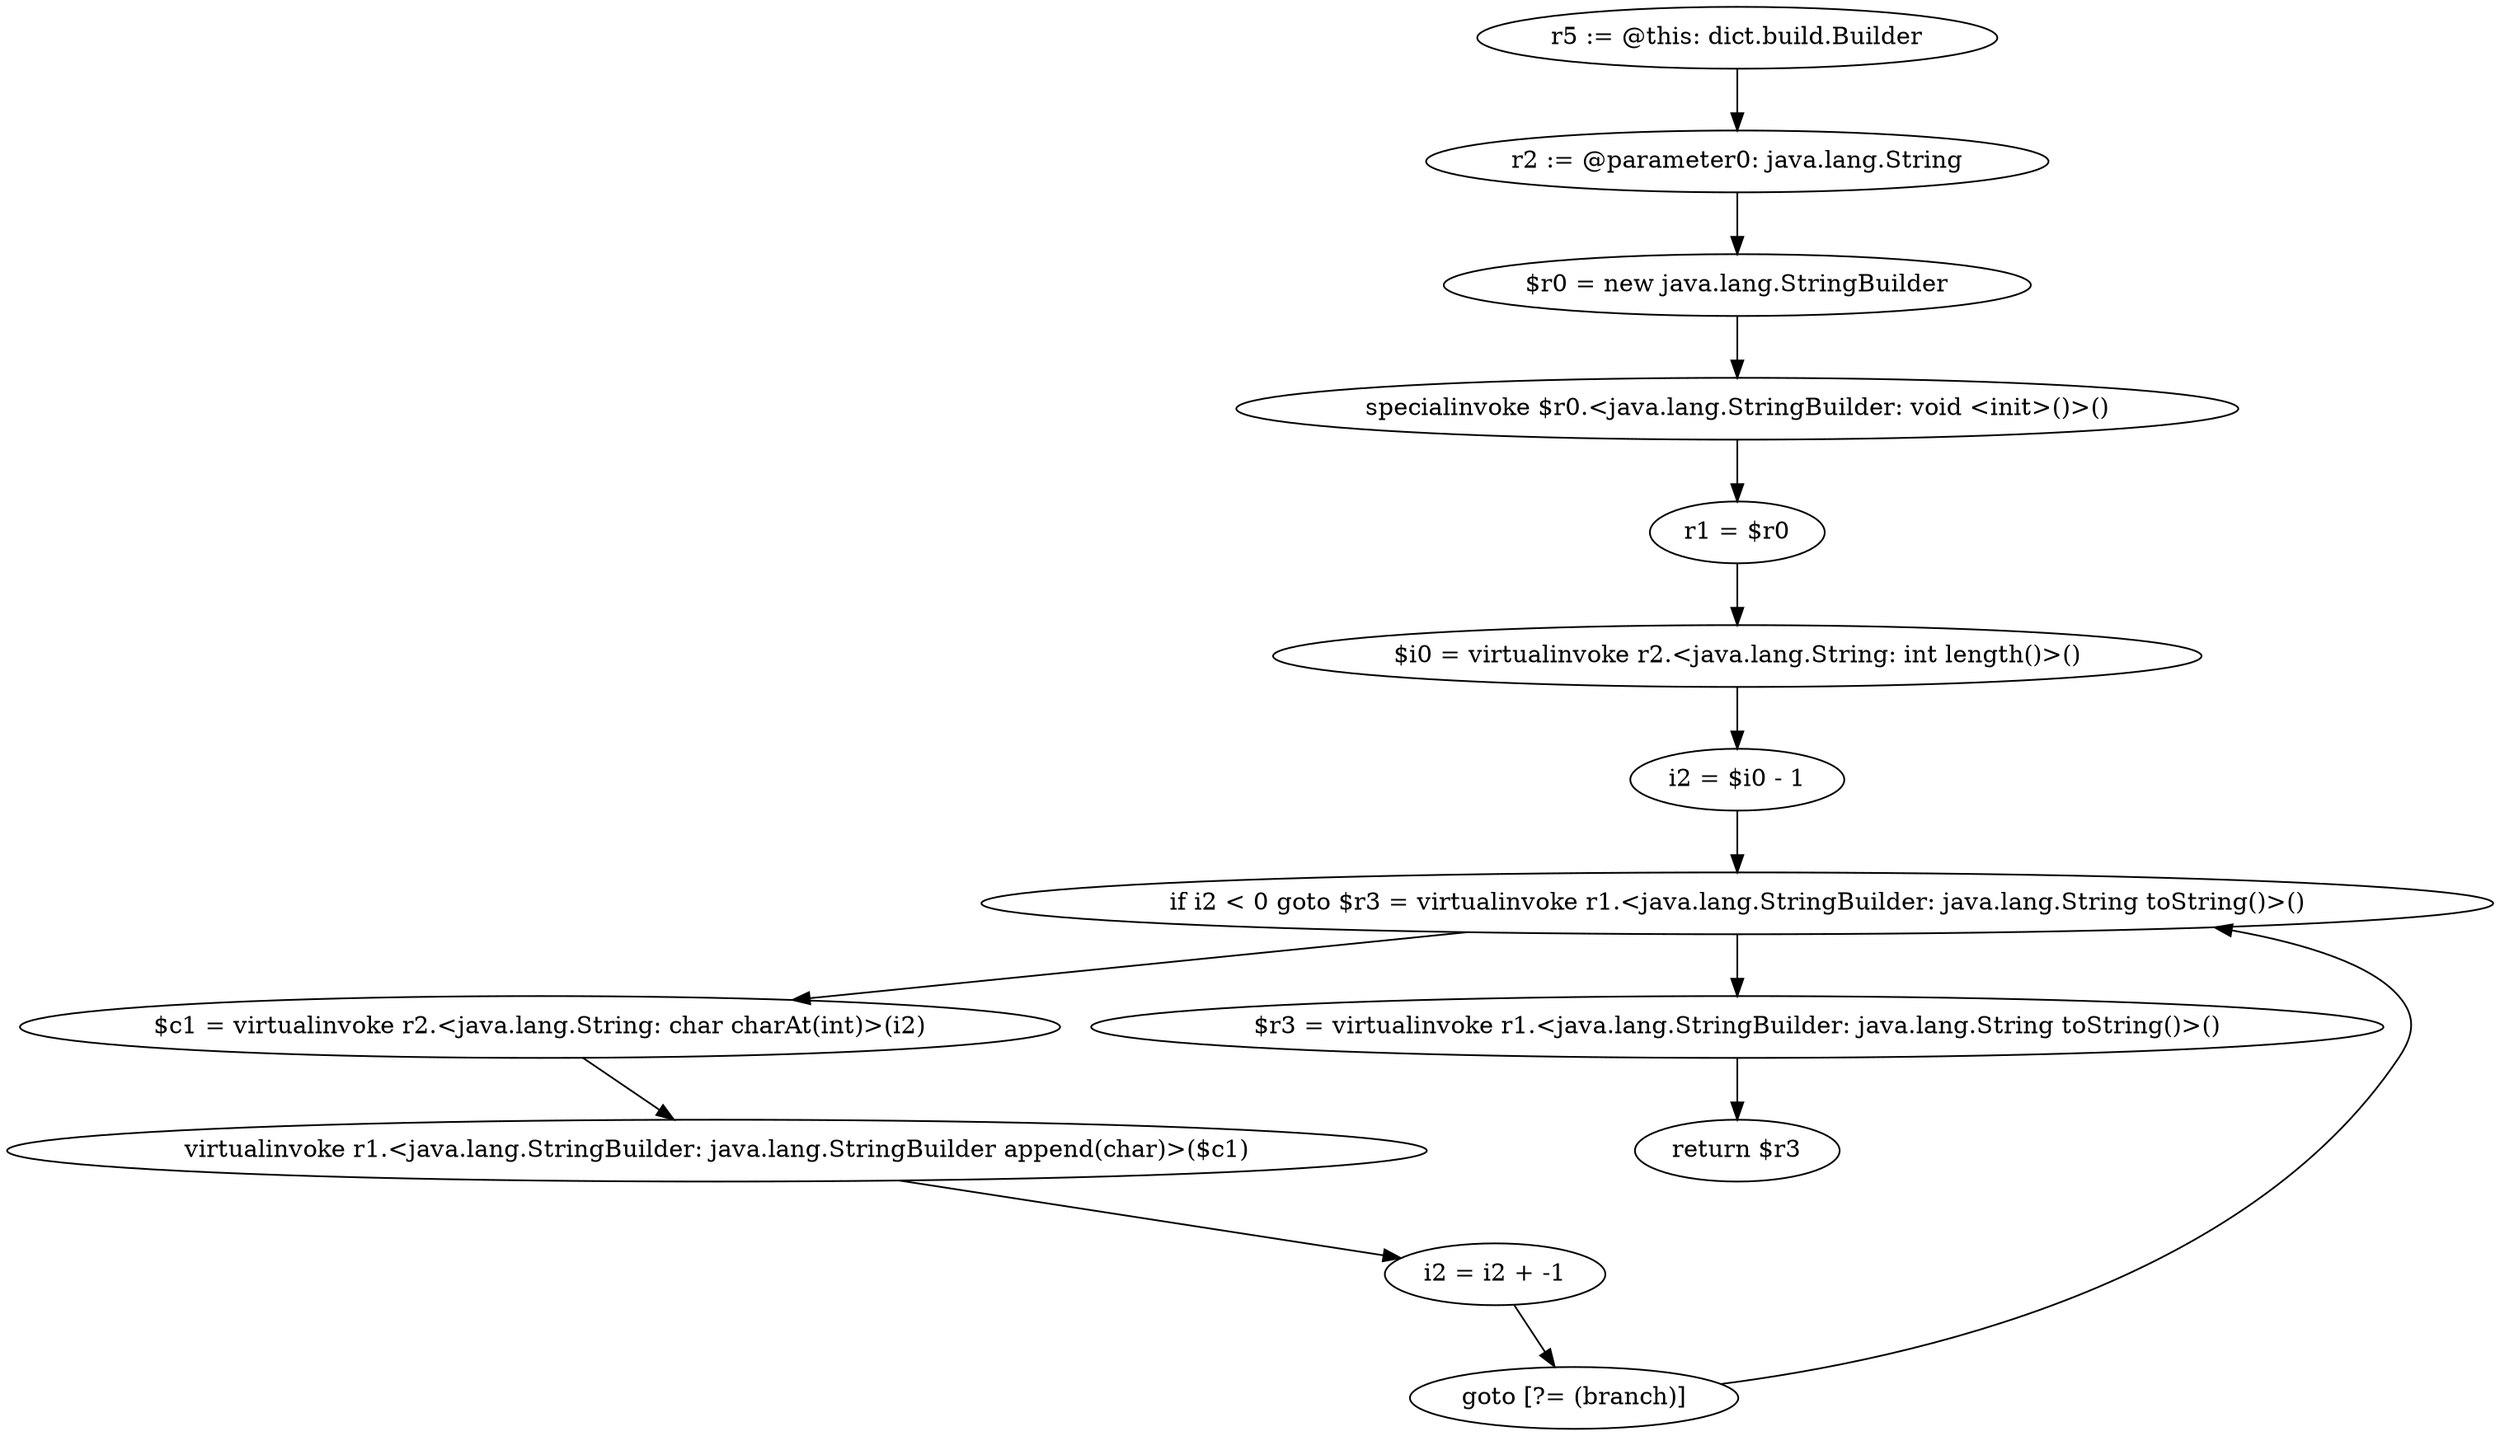 digraph "unitGraph" {
    "r5 := @this: dict.build.Builder"
    "r2 := @parameter0: java.lang.String"
    "$r0 = new java.lang.StringBuilder"
    "specialinvoke $r0.<java.lang.StringBuilder: void <init>()>()"
    "r1 = $r0"
    "$i0 = virtualinvoke r2.<java.lang.String: int length()>()"
    "i2 = $i0 - 1"
    "if i2 < 0 goto $r3 = virtualinvoke r1.<java.lang.StringBuilder: java.lang.String toString()>()"
    "$c1 = virtualinvoke r2.<java.lang.String: char charAt(int)>(i2)"
    "virtualinvoke r1.<java.lang.StringBuilder: java.lang.StringBuilder append(char)>($c1)"
    "i2 = i2 + -1"
    "goto [?= (branch)]"
    "$r3 = virtualinvoke r1.<java.lang.StringBuilder: java.lang.String toString()>()"
    "return $r3"
    "r5 := @this: dict.build.Builder"->"r2 := @parameter0: java.lang.String";
    "r2 := @parameter0: java.lang.String"->"$r0 = new java.lang.StringBuilder";
    "$r0 = new java.lang.StringBuilder"->"specialinvoke $r0.<java.lang.StringBuilder: void <init>()>()";
    "specialinvoke $r0.<java.lang.StringBuilder: void <init>()>()"->"r1 = $r0";
    "r1 = $r0"->"$i0 = virtualinvoke r2.<java.lang.String: int length()>()";
    "$i0 = virtualinvoke r2.<java.lang.String: int length()>()"->"i2 = $i0 - 1";
    "i2 = $i0 - 1"->"if i2 < 0 goto $r3 = virtualinvoke r1.<java.lang.StringBuilder: java.lang.String toString()>()";
    "if i2 < 0 goto $r3 = virtualinvoke r1.<java.lang.StringBuilder: java.lang.String toString()>()"->"$c1 = virtualinvoke r2.<java.lang.String: char charAt(int)>(i2)";
    "if i2 < 0 goto $r3 = virtualinvoke r1.<java.lang.StringBuilder: java.lang.String toString()>()"->"$r3 = virtualinvoke r1.<java.lang.StringBuilder: java.lang.String toString()>()";
    "$c1 = virtualinvoke r2.<java.lang.String: char charAt(int)>(i2)"->"virtualinvoke r1.<java.lang.StringBuilder: java.lang.StringBuilder append(char)>($c1)";
    "virtualinvoke r1.<java.lang.StringBuilder: java.lang.StringBuilder append(char)>($c1)"->"i2 = i2 + -1";
    "i2 = i2 + -1"->"goto [?= (branch)]";
    "goto [?= (branch)]"->"if i2 < 0 goto $r3 = virtualinvoke r1.<java.lang.StringBuilder: java.lang.String toString()>()";
    "$r3 = virtualinvoke r1.<java.lang.StringBuilder: java.lang.String toString()>()"->"return $r3";
}

